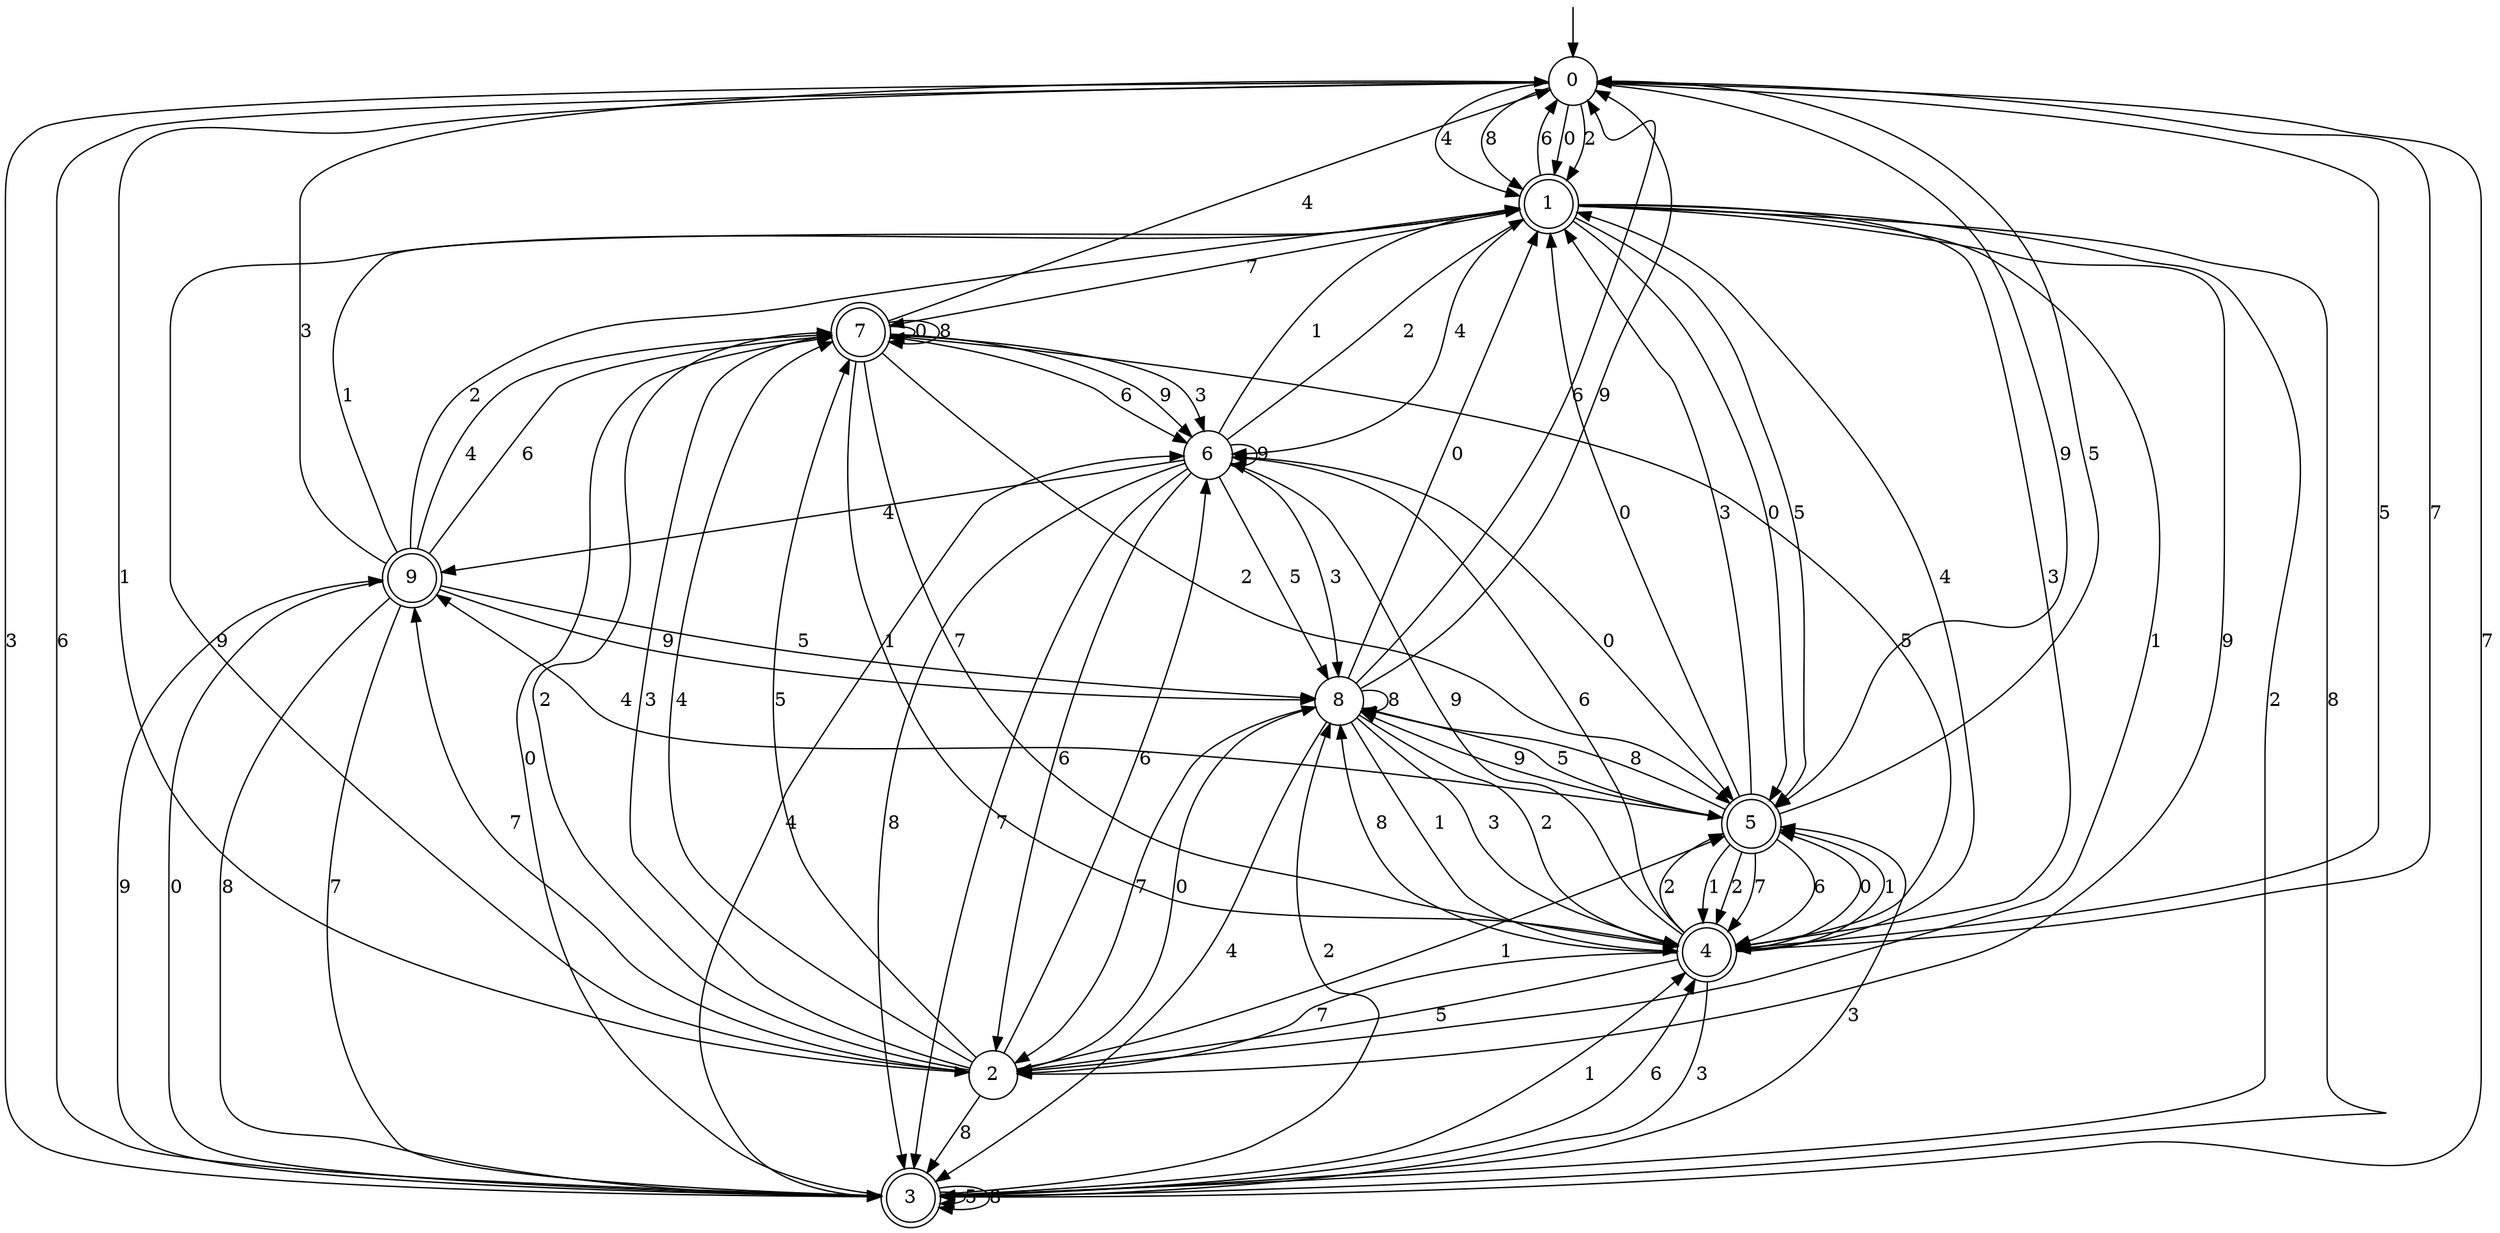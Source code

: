 digraph g {

	s0 [shape="circle" label="0"];
	s1 [shape="doublecircle" label="1"];
	s2 [shape="circle" label="2"];
	s3 [shape="doublecircle" label="3"];
	s4 [shape="doublecircle" label="4"];
	s5 [shape="doublecircle" label="5"];
	s6 [shape="circle" label="6"];
	s7 [shape="doublecircle" label="7"];
	s8 [shape="circle" label="8"];
	s9 [shape="doublecircle" label="9"];
	s0 -> s1 [label="0"];
	s0 -> s2 [label="1"];
	s0 -> s1 [label="2"];
	s0 -> s3 [label="3"];
	s0 -> s1 [label="4"];
	s0 -> s4 [label="5"];
	s0 -> s3 [label="6"];
	s0 -> s4 [label="7"];
	s0 -> s1 [label="8"];
	s0 -> s5 [label="9"];
	s1 -> s5 [label="0"];
	s1 -> s2 [label="1"];
	s1 -> s3 [label="2"];
	s1 -> s4 [label="3"];
	s1 -> s6 [label="4"];
	s1 -> s5 [label="5"];
	s1 -> s0 [label="6"];
	s1 -> s7 [label="7"];
	s1 -> s3 [label="8"];
	s1 -> s2 [label="9"];
	s2 -> s8 [label="0"];
	s2 -> s5 [label="1"];
	s2 -> s7 [label="2"];
	s2 -> s7 [label="3"];
	s2 -> s7 [label="4"];
	s2 -> s7 [label="5"];
	s2 -> s6 [label="6"];
	s2 -> s9 [label="7"];
	s2 -> s3 [label="8"];
	s2 -> s1 [label="9"];
	s3 -> s7 [label="0"];
	s3 -> s4 [label="1"];
	s3 -> s8 [label="2"];
	s3 -> s5 [label="3"];
	s3 -> s6 [label="4"];
	s3 -> s3 [label="5"];
	s3 -> s4 [label="6"];
	s3 -> s0 [label="7"];
	s3 -> s3 [label="8"];
	s3 -> s9 [label="9"];
	s4 -> s5 [label="0"];
	s4 -> s5 [label="1"];
	s4 -> s5 [label="2"];
	s4 -> s3 [label="3"];
	s4 -> s1 [label="4"];
	s4 -> s2 [label="5"];
	s4 -> s6 [label="6"];
	s4 -> s2 [label="7"];
	s4 -> s8 [label="8"];
	s4 -> s6 [label="9"];
	s5 -> s1 [label="0"];
	s5 -> s4 [label="1"];
	s5 -> s4 [label="2"];
	s5 -> s1 [label="3"];
	s5 -> s9 [label="4"];
	s5 -> s0 [label="5"];
	s5 -> s4 [label="6"];
	s5 -> s4 [label="7"];
	s5 -> s8 [label="8"];
	s5 -> s8 [label="9"];
	s6 -> s5 [label="0"];
	s6 -> s1 [label="1"];
	s6 -> s1 [label="2"];
	s6 -> s8 [label="3"];
	s6 -> s9 [label="4"];
	s6 -> s8 [label="5"];
	s6 -> s2 [label="6"];
	s6 -> s3 [label="7"];
	s6 -> s3 [label="8"];
	s6 -> s6 [label="9"];
	s7 -> s7 [label="0"];
	s7 -> s4 [label="1"];
	s7 -> s5 [label="2"];
	s7 -> s6 [label="3"];
	s7 -> s0 [label="4"];
	s7 -> s4 [label="5"];
	s7 -> s6 [label="6"];
	s7 -> s4 [label="7"];
	s7 -> s7 [label="8"];
	s7 -> s6 [label="9"];
	s8 -> s1 [label="0"];
	s8 -> s4 [label="1"];
	s8 -> s4 [label="2"];
	s8 -> s4 [label="3"];
	s8 -> s3 [label="4"];
	s8 -> s5 [label="5"];
	s8 -> s0 [label="6"];
	s8 -> s2 [label="7"];
	s8 -> s8 [label="8"];
	s8 -> s0 [label="9"];
	s9 -> s3 [label="0"];
	s9 -> s1 [label="1"];
	s9 -> s1 [label="2"];
	s9 -> s0 [label="3"];
	s9 -> s7 [label="4"];
	s9 -> s8 [label="5"];
	s9 -> s7 [label="6"];
	s9 -> s3 [label="7"];
	s9 -> s3 [label="8"];
	s9 -> s8 [label="9"];

__start0 [label="" shape="none" width="0" height="0"];
__start0 -> s0;

}
